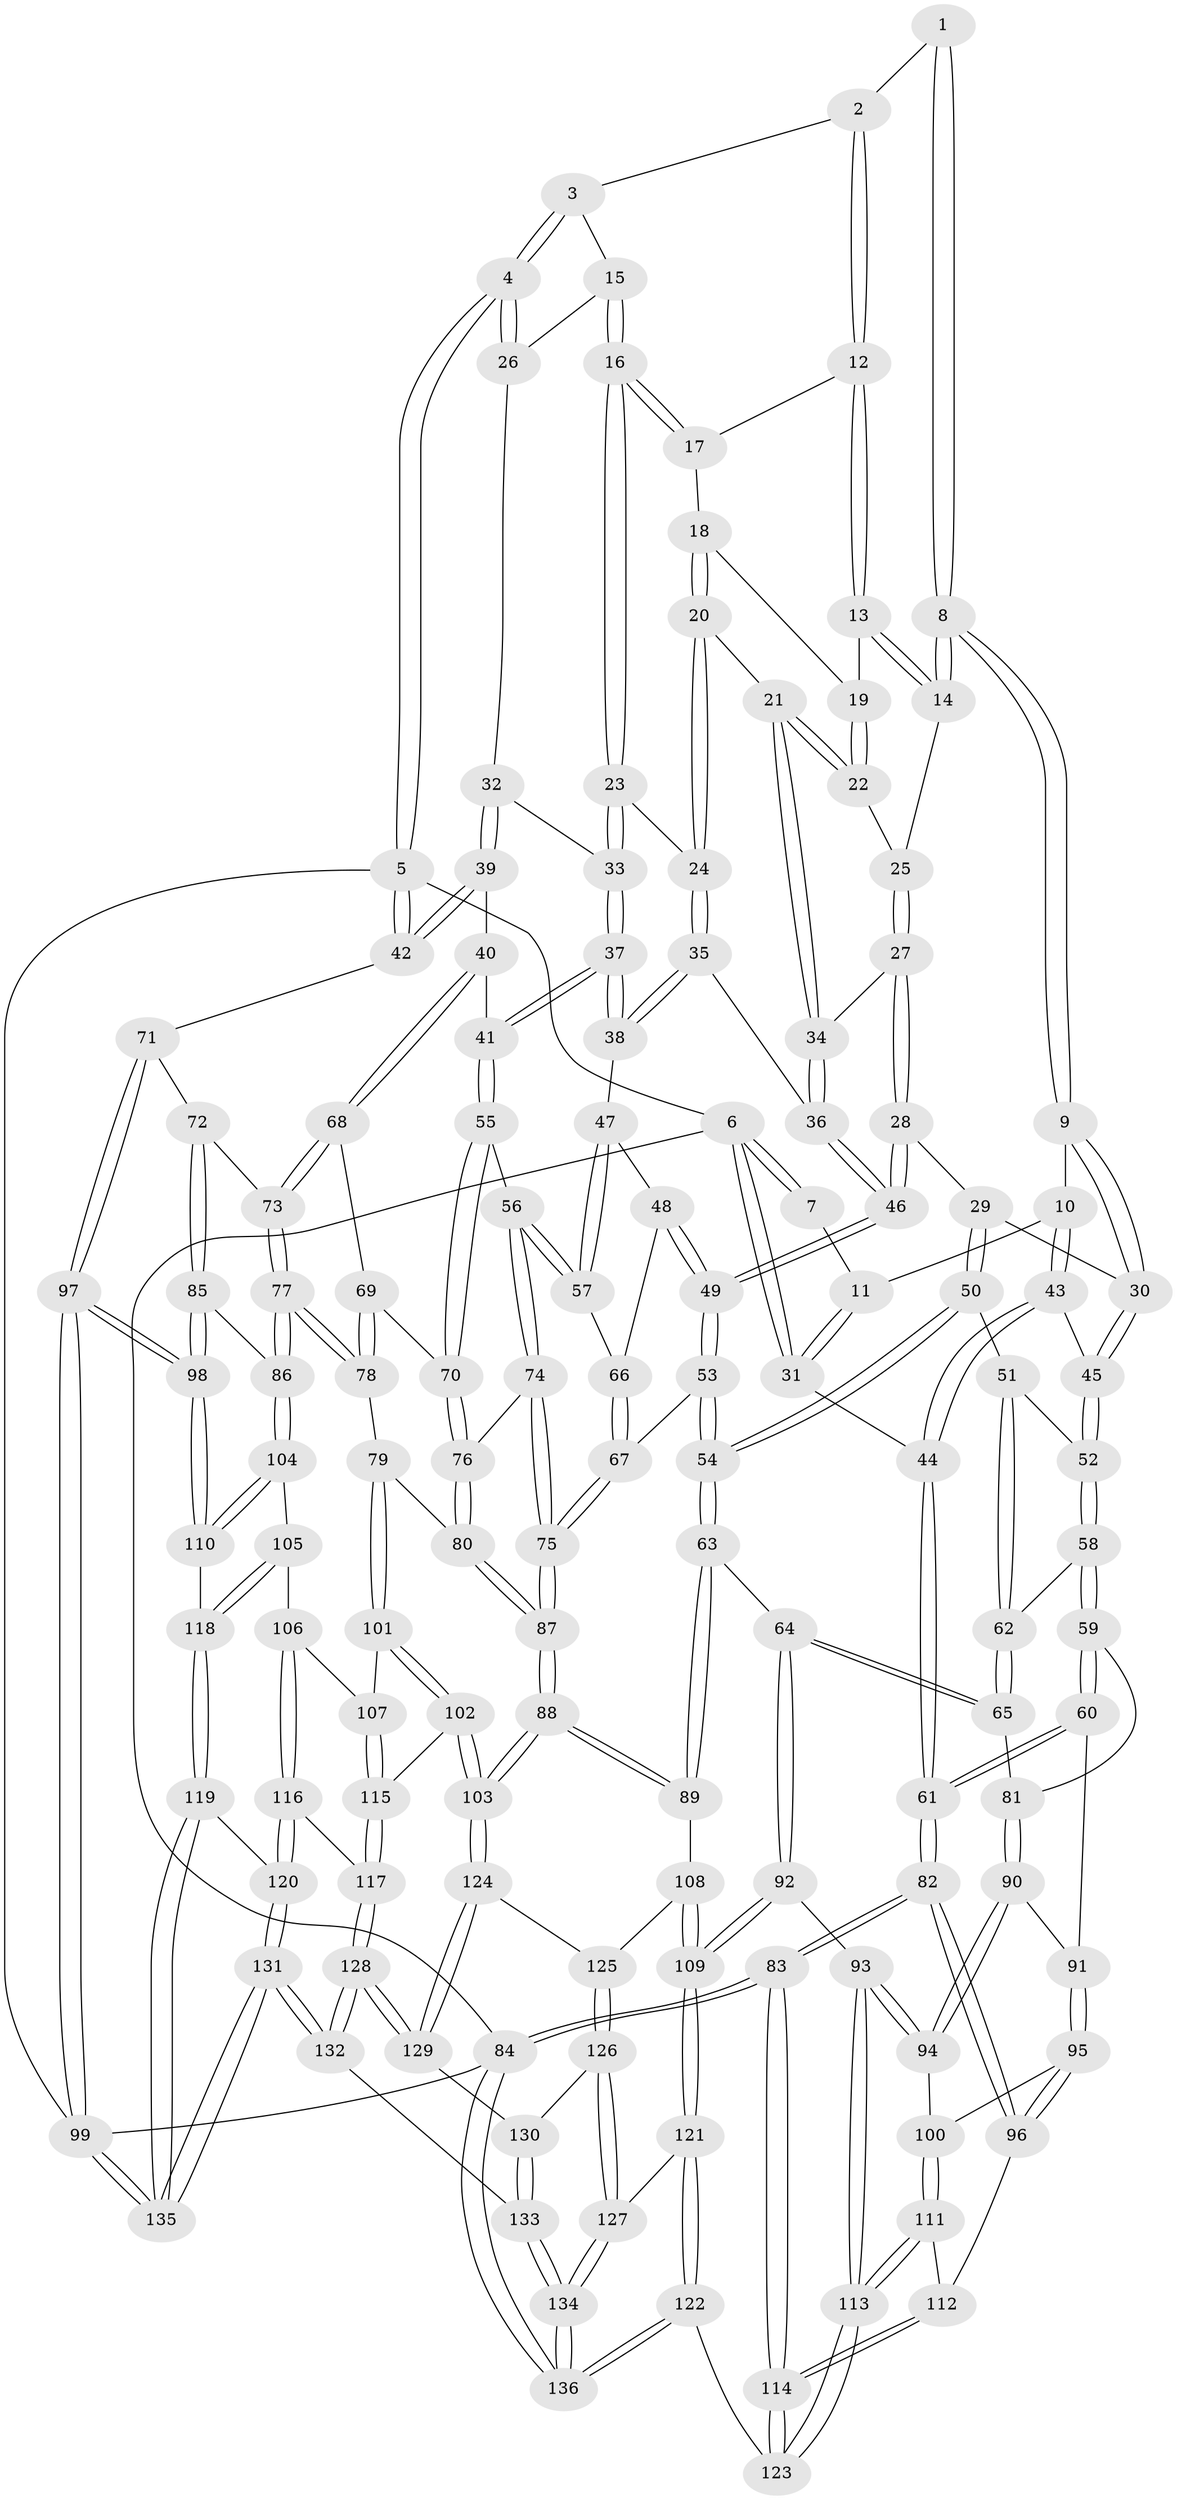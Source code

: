 // Generated by graph-tools (version 1.1) at 2025/38/03/09/25 02:38:52]
// undirected, 136 vertices, 337 edges
graph export_dot {
graph [start="1"]
  node [color=gray90,style=filled];
  1 [pos="+0.23467798958043515+0"];
  2 [pos="+0.47912836105432033+0"];
  3 [pos="+0.7232400277187654+0"];
  4 [pos="+1+0"];
  5 [pos="+1+0"];
  6 [pos="+0+0"];
  7 [pos="+0+0"];
  8 [pos="+0.24715961984715792+0.1202825859204506"];
  9 [pos="+0.1844848944044786+0.18895339975266623"];
  10 [pos="+0.15778480808761752+0.1860547479752328"];
  11 [pos="+0.1310033739401365+0.13370058336670743"];
  12 [pos="+0.48425725340337833+0"];
  13 [pos="+0.4018945448451234+0.08738878584858756"];
  14 [pos="+0.38192603550738624+0.1195403951403517"];
  15 [pos="+0.7541779379947213+0.09032079474341911"];
  16 [pos="+0.6536975866435291+0.13003934939368889"];
  17 [pos="+0.5221121395747914+0"];
  18 [pos="+0.5157128875962271+0.11652529311997299"];
  19 [pos="+0.49403068120509197+0.12483631637155365"];
  20 [pos="+0.5257525351452444+0.1337557727508635"];
  21 [pos="+0.45685906445649055+0.20303340433070038"];
  22 [pos="+0.4512898477765847+0.19517346738243438"];
  23 [pos="+0.6276457272846551+0.17736338598279255"];
  24 [pos="+0.617367120206927+0.18647314000025117"];
  25 [pos="+0.3875112406528889+0.13085700154043148"];
  26 [pos="+0.7868632359833306+0.10916180776454057"];
  27 [pos="+0.3371972974502061+0.26994102592677205"];
  28 [pos="+0.26519214311230166+0.3149077058013711"];
  29 [pos="+0.2630658010038213+0.3149608935326462"];
  30 [pos="+0.259910108008908+0.3129940287448729"];
  31 [pos="+0+0"];
  32 [pos="+0.8679722894617536+0.18089693487571332"];
  33 [pos="+0.7237488206075423+0.2548923079623047"];
  34 [pos="+0.478436652313163+0.2516741163161468"];
  35 [pos="+0.5672891235065487+0.26547169883361116"];
  36 [pos="+0.4952222428138355+0.26599329620625023"];
  37 [pos="+0.7058610094782859+0.36251377237041615"];
  38 [pos="+0.6191141758802078+0.3463657059971809"];
  39 [pos="+0.9466505369384353+0.22009561765085323"];
  40 [pos="+0.7953885920390252+0.40175780035527564"];
  41 [pos="+0.7333653709547032+0.3810333643512787"];
  42 [pos="+1+0.18509543446812135"];
  43 [pos="+0.013171935955117325+0.2421724252795425"];
  44 [pos="+0+0.2418098792048002"];
  45 [pos="+0.1167424313319709+0.40278132916059367"];
  46 [pos="+0.4277535697393986+0.3950639288797655"];
  47 [pos="+0.6057918534719797+0.369406513104617"];
  48 [pos="+0.5135165921948946+0.44560251678498675"];
  49 [pos="+0.4488818065914704+0.4649081413665876"];
  50 [pos="+0.26445525811032417+0.44415710111593526"];
  51 [pos="+0.2492763085026758+0.4552072020209801"];
  52 [pos="+0.10901979852380886+0.42830798891526956"];
  53 [pos="+0.4204577507370549+0.5432982783211961"];
  54 [pos="+0.39954310045968794+0.5561771777677282"];
  55 [pos="+0.6383420183163303+0.5032471777573636"];
  56 [pos="+0.6332697537336842+0.5049912366049221"];
  57 [pos="+0.6269042834703566+0.4972041081390449"];
  58 [pos="+0.08704018298445589+0.46792865787253934"];
  59 [pos="+0.05482341821526309+0.48551578835501297"];
  60 [pos="+0+0.5236963416545527"];
  61 [pos="+0+0.5033972802714115"];
  62 [pos="+0.19410872829999154+0.5249544158367504"];
  63 [pos="+0.3649676100926013+0.6084943725946482"];
  64 [pos="+0.2829613544921687+0.6342443578680036"];
  65 [pos="+0.21639579748210624+0.6057477281737924"];
  66 [pos="+0.5714555093166104+0.4779605280986663"];
  67 [pos="+0.5465704847322813+0.5979480536026573"];
  68 [pos="+0.8046692100900151+0.4348477412948171"];
  69 [pos="+0.7643989389603038+0.5030883012541704"];
  70 [pos="+0.7420761169515652+0.5197976740370271"];
  71 [pos="+1+0.4108061438045357"];
  72 [pos="+1+0.47052421060898786"];
  73 [pos="+0.9000618096960904+0.5050802518579"];
  74 [pos="+0.6183050623785328+0.5520512900406596"];
  75 [pos="+0.5695302837445667+0.6094659374735"];
  76 [pos="+0.7177809023251609+0.5790966032113676"];
  77 [pos="+0.874559573098971+0.6451281507508906"];
  78 [pos="+0.8307165638120036+0.6445517622156931"];
  79 [pos="+0.7840293504624584+0.6594830512554071"];
  80 [pos="+0.7234276483429259+0.6196198180974537"];
  81 [pos="+0.16525989555382745+0.6227525531587593"];
  82 [pos="+0+0.8758194836416271"];
  83 [pos="+0+0.9159120117708132"];
  84 [pos="+0+1"];
  85 [pos="+0.9351850108428624+0.6524289494219738"];
  86 [pos="+0.875310917359296+0.6458007229676473"];
  87 [pos="+0.5959870668377891+0.6700135074847003"];
  88 [pos="+0.5935566329780682+0.7640337882823311"];
  89 [pos="+0.40520016120070407+0.698503392786775"];
  90 [pos="+0.13289216154408945+0.6446278408126407"];
  91 [pos="+0.004026460371243445+0.5895383468300469"];
  92 [pos="+0.24878724146290215+0.7423249081659312"];
  93 [pos="+0.21084735862685372+0.7601049698981487"];
  94 [pos="+0.1300536730886826+0.6568981591338469"];
  95 [pos="+0.04124987193198312+0.7059589936675881"];
  96 [pos="+0.034458159915548264+0.7154226228333257"];
  97 [pos="+1+0.7918433594126678"];
  98 [pos="+1+0.7913184912687471"];
  99 [pos="+1+1"];
  100 [pos="+0.10585093759384602+0.7017231668471777"];
  101 [pos="+0.7764007110884948+0.6744488560591679"];
  102 [pos="+0.6084241663365804+0.7746519730907243"];
  103 [pos="+0.5965644219402294+0.7719039486519104"];
  104 [pos="+0.8756541722873032+0.65304313863804"];
  105 [pos="+0.855586104856658+0.7710853421874752"];
  106 [pos="+0.8094385053456573+0.7778765089583392"];
  107 [pos="+0.7797857216165475+0.7648050432875162"];
  108 [pos="+0.38586026137289486+0.780322957561478"];
  109 [pos="+0.33363545696055974+0.8346558800558385"];
  110 [pos="+0.9796296111319405+0.8463657589207186"];
  111 [pos="+0.1273716591794335+0.7869856795390275"];
  112 [pos="+0.0608113164261657+0.7726006949229882"];
  113 [pos="+0.14894887568983933+0.8114047456313618"];
  114 [pos="+0+0.8980019165248677"];
  115 [pos="+0.6889125672775961+0.8179118349214428"];
  116 [pos="+0.8005808148005956+0.8931429670075608"];
  117 [pos="+0.7346372647060394+0.8845234256215732"];
  118 [pos="+0.93904951112249+0.8626916017780026"];
  119 [pos="+0.9192225109678961+0.8836981863566272"];
  120 [pos="+0.8623898414944119+0.9205162478857032"];
  121 [pos="+0.33306388215107763+0.8425337667867767"];
  122 [pos="+0.18306450292193138+0.9462936173815977"];
  123 [pos="+0.1414093763433805+0.900366072008514"];
  124 [pos="+0.5774000038020417+0.8003509400185261"];
  125 [pos="+0.47611564816671514+0.8195207672747834"];
  126 [pos="+0.40766733405118827+0.9071071619028693"];
  127 [pos="+0.3942892784288953+0.9080094483559651"];
  128 [pos="+0.6302445436734556+1"];
  129 [pos="+0.5619188268763925+0.8855606915345822"];
  130 [pos="+0.4597406096732209+0.9258405221159408"];
  131 [pos="+0.8023938914812608+1"];
  132 [pos="+0.6238850335038855+1"];
  133 [pos="+0.5446145135729209+1"];
  134 [pos="+0.26773824078462827+1"];
  135 [pos="+1+1"];
  136 [pos="+0.2541105452446614+1"];
  1 -- 2;
  1 -- 8;
  1 -- 8;
  2 -- 3;
  2 -- 12;
  2 -- 12;
  3 -- 4;
  3 -- 4;
  3 -- 15;
  4 -- 5;
  4 -- 5;
  4 -- 26;
  4 -- 26;
  5 -- 6;
  5 -- 42;
  5 -- 42;
  5 -- 99;
  6 -- 7;
  6 -- 7;
  6 -- 31;
  6 -- 31;
  6 -- 84;
  7 -- 11;
  8 -- 9;
  8 -- 9;
  8 -- 14;
  8 -- 14;
  9 -- 10;
  9 -- 30;
  9 -- 30;
  10 -- 11;
  10 -- 43;
  10 -- 43;
  11 -- 31;
  11 -- 31;
  12 -- 13;
  12 -- 13;
  12 -- 17;
  13 -- 14;
  13 -- 14;
  13 -- 19;
  14 -- 25;
  15 -- 16;
  15 -- 16;
  15 -- 26;
  16 -- 17;
  16 -- 17;
  16 -- 23;
  16 -- 23;
  17 -- 18;
  18 -- 19;
  18 -- 20;
  18 -- 20;
  19 -- 22;
  19 -- 22;
  20 -- 21;
  20 -- 24;
  20 -- 24;
  21 -- 22;
  21 -- 22;
  21 -- 34;
  21 -- 34;
  22 -- 25;
  23 -- 24;
  23 -- 33;
  23 -- 33;
  24 -- 35;
  24 -- 35;
  25 -- 27;
  25 -- 27;
  26 -- 32;
  27 -- 28;
  27 -- 28;
  27 -- 34;
  28 -- 29;
  28 -- 46;
  28 -- 46;
  29 -- 30;
  29 -- 50;
  29 -- 50;
  30 -- 45;
  30 -- 45;
  31 -- 44;
  32 -- 33;
  32 -- 39;
  32 -- 39;
  33 -- 37;
  33 -- 37;
  34 -- 36;
  34 -- 36;
  35 -- 36;
  35 -- 38;
  35 -- 38;
  36 -- 46;
  36 -- 46;
  37 -- 38;
  37 -- 38;
  37 -- 41;
  37 -- 41;
  38 -- 47;
  39 -- 40;
  39 -- 42;
  39 -- 42;
  40 -- 41;
  40 -- 68;
  40 -- 68;
  41 -- 55;
  41 -- 55;
  42 -- 71;
  43 -- 44;
  43 -- 44;
  43 -- 45;
  44 -- 61;
  44 -- 61;
  45 -- 52;
  45 -- 52;
  46 -- 49;
  46 -- 49;
  47 -- 48;
  47 -- 57;
  47 -- 57;
  48 -- 49;
  48 -- 49;
  48 -- 66;
  49 -- 53;
  49 -- 53;
  50 -- 51;
  50 -- 54;
  50 -- 54;
  51 -- 52;
  51 -- 62;
  51 -- 62;
  52 -- 58;
  52 -- 58;
  53 -- 54;
  53 -- 54;
  53 -- 67;
  54 -- 63;
  54 -- 63;
  55 -- 56;
  55 -- 70;
  55 -- 70;
  56 -- 57;
  56 -- 57;
  56 -- 74;
  56 -- 74;
  57 -- 66;
  58 -- 59;
  58 -- 59;
  58 -- 62;
  59 -- 60;
  59 -- 60;
  59 -- 81;
  60 -- 61;
  60 -- 61;
  60 -- 91;
  61 -- 82;
  61 -- 82;
  62 -- 65;
  62 -- 65;
  63 -- 64;
  63 -- 89;
  63 -- 89;
  64 -- 65;
  64 -- 65;
  64 -- 92;
  64 -- 92;
  65 -- 81;
  66 -- 67;
  66 -- 67;
  67 -- 75;
  67 -- 75;
  68 -- 69;
  68 -- 73;
  68 -- 73;
  69 -- 70;
  69 -- 78;
  69 -- 78;
  70 -- 76;
  70 -- 76;
  71 -- 72;
  71 -- 97;
  71 -- 97;
  72 -- 73;
  72 -- 85;
  72 -- 85;
  73 -- 77;
  73 -- 77;
  74 -- 75;
  74 -- 75;
  74 -- 76;
  75 -- 87;
  75 -- 87;
  76 -- 80;
  76 -- 80;
  77 -- 78;
  77 -- 78;
  77 -- 86;
  77 -- 86;
  78 -- 79;
  79 -- 80;
  79 -- 101;
  79 -- 101;
  80 -- 87;
  80 -- 87;
  81 -- 90;
  81 -- 90;
  82 -- 83;
  82 -- 83;
  82 -- 96;
  82 -- 96;
  83 -- 84;
  83 -- 84;
  83 -- 114;
  83 -- 114;
  84 -- 136;
  84 -- 136;
  84 -- 99;
  85 -- 86;
  85 -- 98;
  85 -- 98;
  86 -- 104;
  86 -- 104;
  87 -- 88;
  87 -- 88;
  88 -- 89;
  88 -- 89;
  88 -- 103;
  88 -- 103;
  89 -- 108;
  90 -- 91;
  90 -- 94;
  90 -- 94;
  91 -- 95;
  91 -- 95;
  92 -- 93;
  92 -- 109;
  92 -- 109;
  93 -- 94;
  93 -- 94;
  93 -- 113;
  93 -- 113;
  94 -- 100;
  95 -- 96;
  95 -- 96;
  95 -- 100;
  96 -- 112;
  97 -- 98;
  97 -- 98;
  97 -- 99;
  97 -- 99;
  98 -- 110;
  98 -- 110;
  99 -- 135;
  99 -- 135;
  100 -- 111;
  100 -- 111;
  101 -- 102;
  101 -- 102;
  101 -- 107;
  102 -- 103;
  102 -- 103;
  102 -- 115;
  103 -- 124;
  103 -- 124;
  104 -- 105;
  104 -- 110;
  104 -- 110;
  105 -- 106;
  105 -- 118;
  105 -- 118;
  106 -- 107;
  106 -- 116;
  106 -- 116;
  107 -- 115;
  107 -- 115;
  108 -- 109;
  108 -- 109;
  108 -- 125;
  109 -- 121;
  109 -- 121;
  110 -- 118;
  111 -- 112;
  111 -- 113;
  111 -- 113;
  112 -- 114;
  112 -- 114;
  113 -- 123;
  113 -- 123;
  114 -- 123;
  114 -- 123;
  115 -- 117;
  115 -- 117;
  116 -- 117;
  116 -- 120;
  116 -- 120;
  117 -- 128;
  117 -- 128;
  118 -- 119;
  118 -- 119;
  119 -- 120;
  119 -- 135;
  119 -- 135;
  120 -- 131;
  120 -- 131;
  121 -- 122;
  121 -- 122;
  121 -- 127;
  122 -- 123;
  122 -- 136;
  122 -- 136;
  124 -- 125;
  124 -- 129;
  124 -- 129;
  125 -- 126;
  125 -- 126;
  126 -- 127;
  126 -- 127;
  126 -- 130;
  127 -- 134;
  127 -- 134;
  128 -- 129;
  128 -- 129;
  128 -- 132;
  128 -- 132;
  129 -- 130;
  130 -- 133;
  130 -- 133;
  131 -- 132;
  131 -- 132;
  131 -- 135;
  131 -- 135;
  132 -- 133;
  133 -- 134;
  133 -- 134;
  134 -- 136;
  134 -- 136;
}
